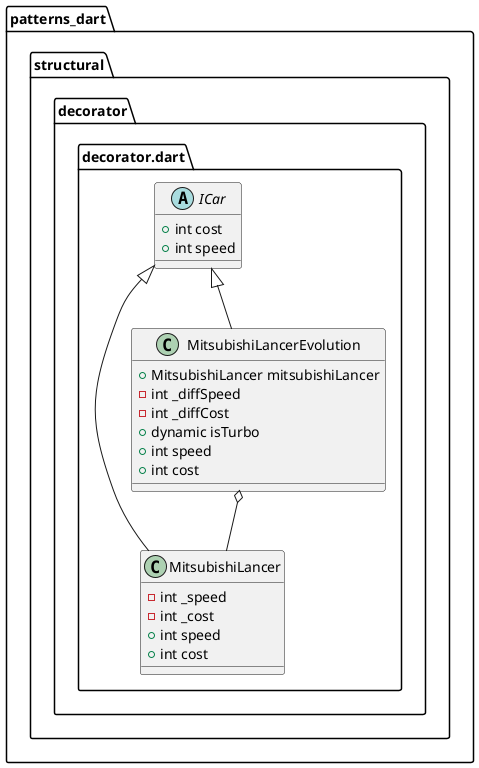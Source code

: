 @startuml
set namespaceSeparator ::

abstract class "patterns_dart::structural::decorator::decorator.dart::ICar" {
  +int cost
  +int speed
}

class "patterns_dart::structural::decorator::decorator.dart::MitsubishiLancer" {
  -int _speed
  -int _cost
  +int speed
  +int cost
}

"patterns_dart::structural::decorator::decorator.dart::ICar" <|-- "patterns_dart::structural::decorator::decorator.dart::MitsubishiLancer"

class "patterns_dart::structural::decorator::decorator.dart::MitsubishiLancerEvolution" {
  +MitsubishiLancer mitsubishiLancer
  -int _diffSpeed
  -int _diffCost
  +dynamic isTurbo
  +int speed
  +int cost
}

"patterns_dart::structural::decorator::decorator.dart::MitsubishiLancerEvolution" o-- "patterns_dart::structural::decorator::decorator.dart::MitsubishiLancer"
"patterns_dart::structural::decorator::decorator.dart::ICar" <|-- "patterns_dart::structural::decorator::decorator.dart::MitsubishiLancerEvolution"


@enduml